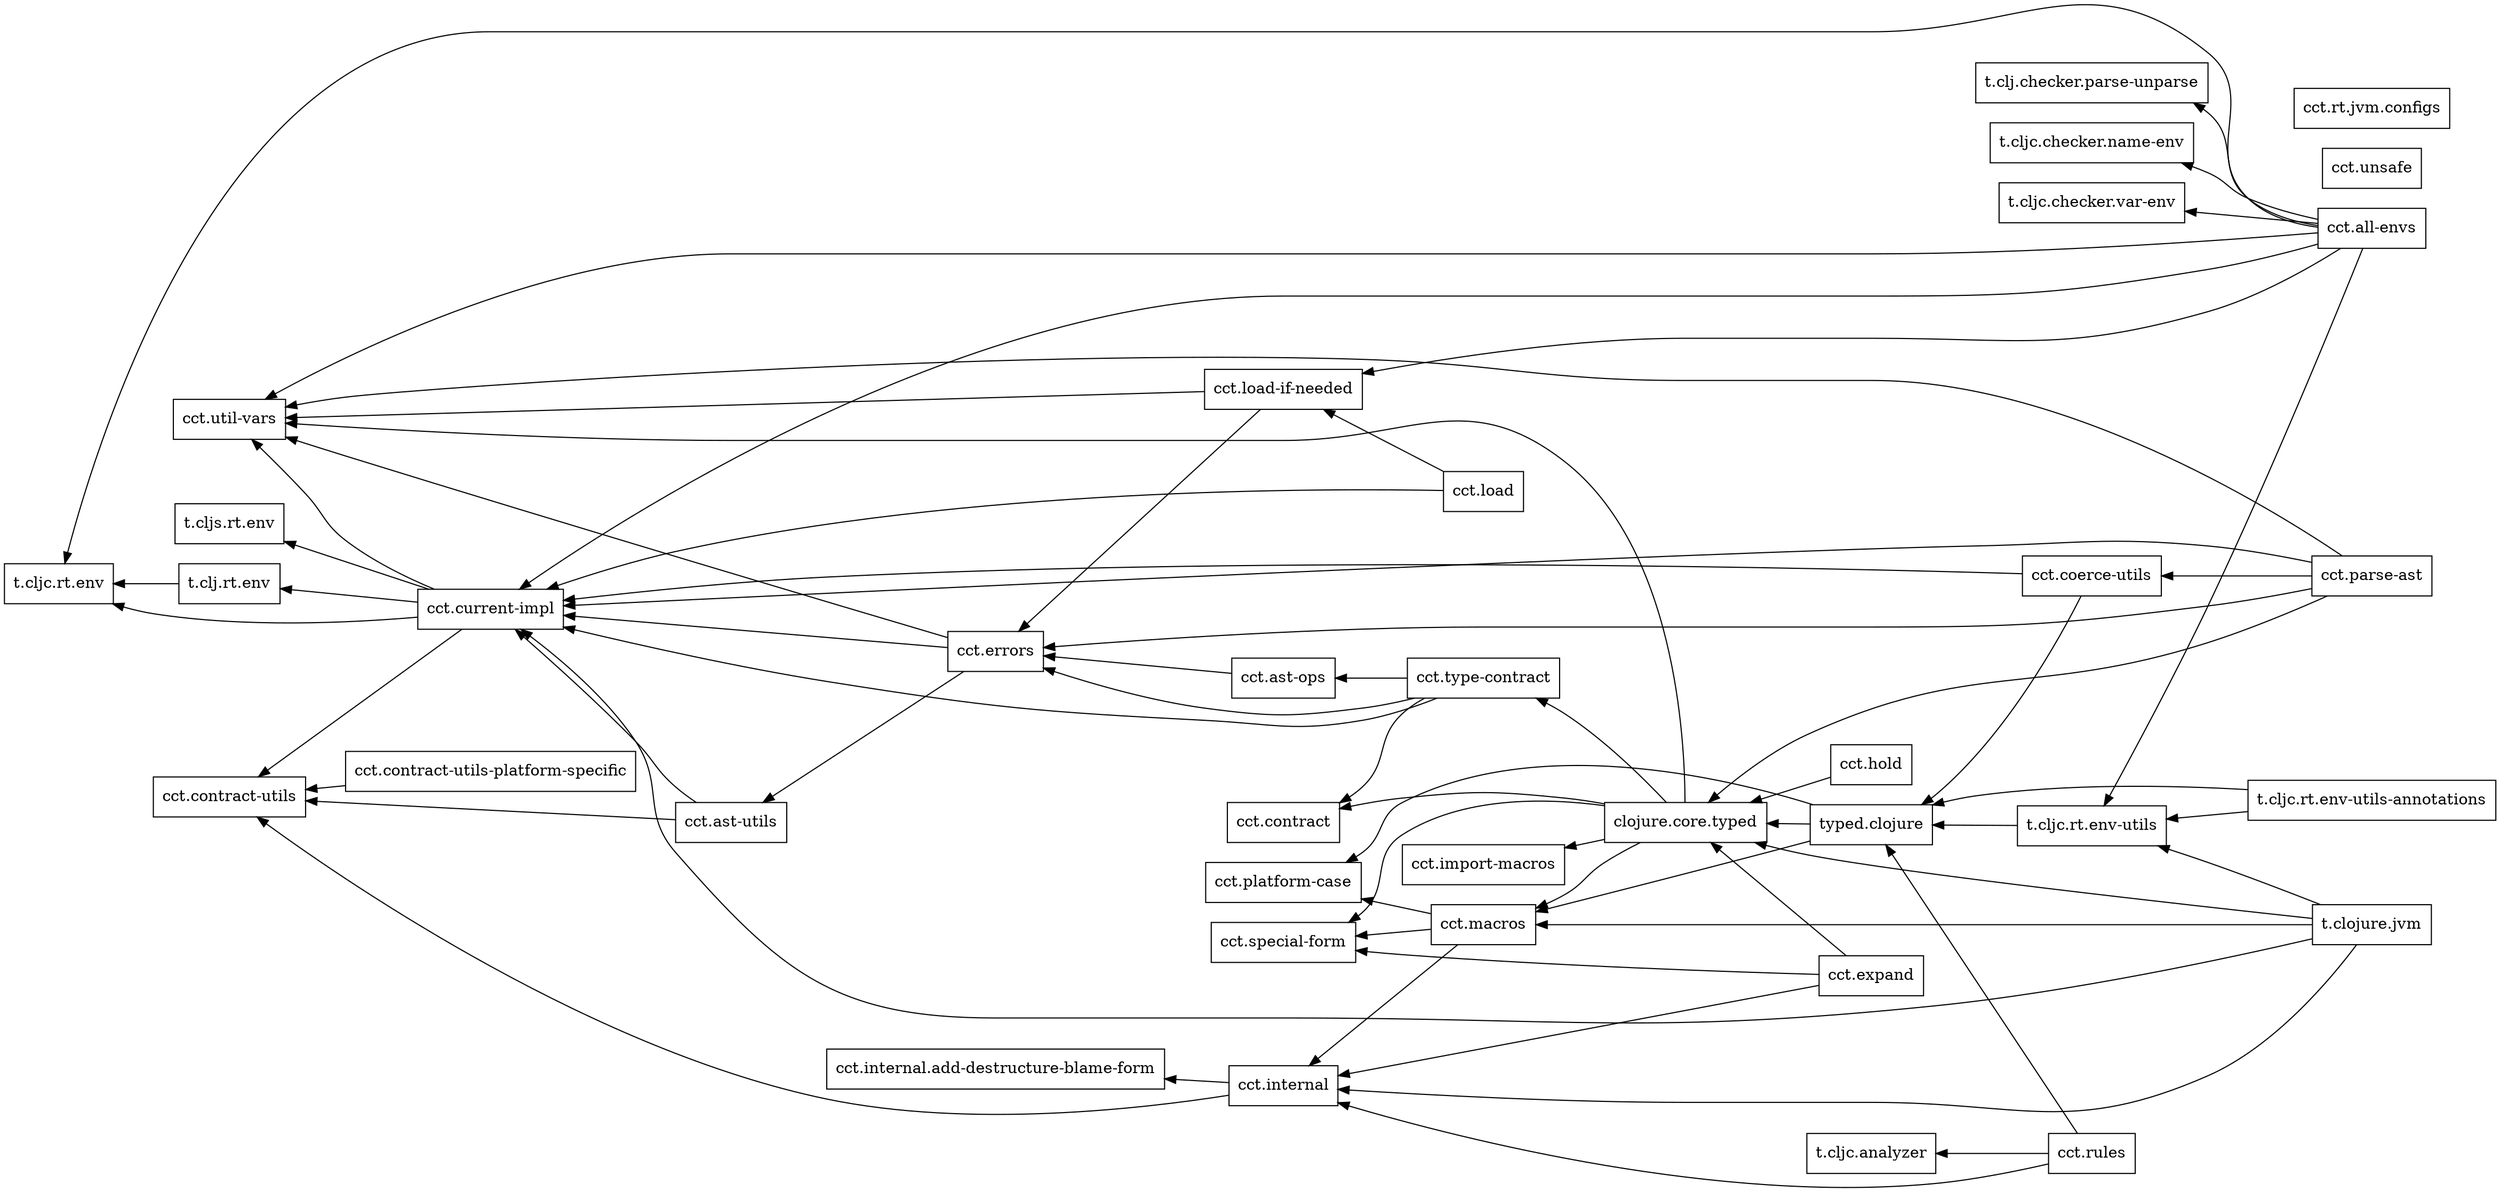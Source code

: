 strict digraph G {

rankdir = RL;

/* here start the interfaces */


{
	node [shape=box];


  "typed.clojure" -> {
    "clojure.core.typed",
	"cct.macros", 
	"cct.platform-case"};
  "t.clojure.jvm" -> {
		"clojure.core.typed", 
		"cct.current-impl", 
		"cct.internal", 
		"t.cljc.rt.env-utils", 
		"cct.macros"};
		
  "t.clj.rt.env" -> {"t.cljc.rt.env"};
  "t.cljc.rt.env";
  "t.cljc.rt.env-utils" -> {"typed.clojure"};
  "t.cljc.rt.env-utils-annotations" -> {
		"typed.clojure", 
		"t.cljc.rt.env-utils"};
  
  "clojure.core.typed" -> {
		"cct.util-vars", 
		"cct.special-form", 
		"cct.import-macros", 
		"cct.contract", 
		"cct.type-contract", 
		"cct.macros"};
		
  "cct.all-envs" -> {
		"cct.current-impl",
		"cct.load-if-needed",
		"cct.util-vars",
		"t.cljc.rt.env-utils",
		"t.clj.checker.parse-unparse",
		"t.cljc.checker.name-env",
		"t.cljc.checker.var-env",
		"t.cljc.rt.env" };
		
   "cct.ast-ops" -> {"cct.errors"};
   "cct.ast-utils" -> {"cct.current-impl", "cct.contract-utils"};
   "cct.coerce-utils" -> {"typed.clojure", "cct.current-impl"};
   "cct.contract";
   "cct.contract-utils";
   "cct.contract-utils-platform-specific" ->{"cct.contract-utils"};
   "cct.current-impl" -> {
		"cct.contract-utils", 
		"cct.util-vars", 
		"t.cljc.rt.env", 
		"t.clj.rt.env", 
		"t.cljs.rt.env"};
   "cct.errors" -> {
		"cct.util-vars", 
		"cct.current-impl", 
		"cct.ast-utils"};
   "cct.expand" -> {
		"clojure.core.typed", 
		"cct.special-form", 
		"cct.internal"};
   "cct.hold" -> {"clojure.core.typed"};
   "cct.import-macros";
   "cct.internal" -> {
		"cct.contract-utils", 
		"cct.internal.add-destructure-blame-form"};
   "cct.load" -> {"cct.load-if-needed", "cct.current-impl"};
   "cct.load-if-needed" -> {"cct.errors", "cct.util-vars"};
   "cct.macros" -> {
		"cct.internal", 
		"cct.special-form", 
		"cct.platform-case"};
   "cct.parse-ast" -> {
		"clojure.core.typed",
		"cct.current-impl",
		"cct.errors",
		"cct.util-vars",
		"cct.coerce-utils"};
	"cct.platform-case";
	"cct.rules" -> {
		"typed.clojure", 
		"cct.internal", 
		"t.cljc.analyzer"};
	"cct.special-form";
	"cct.type-contract" -> {
		"cct.errors",
		"cct.current-impl",
		"cct.ast-ops",
		"cct.contract"};
	"cct.unsafe";
	"cct.util-vars";
	
	"cct.rt.jvm.configs";
	"cct.internal.add-destructure-blame-form";

  
}
}